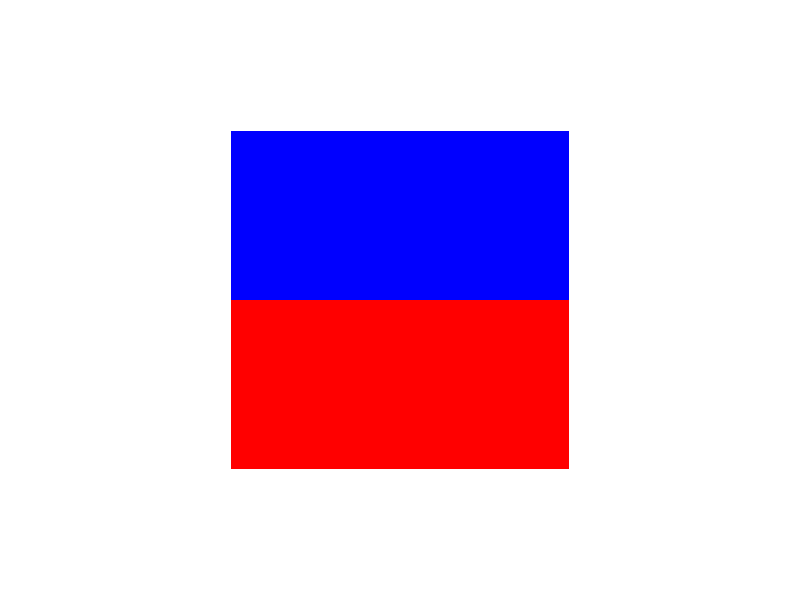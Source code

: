 #version 3.7;
#include "shapes.inc"
background {color rgb<1.000000,1.000000,1.000000>}
camera {
orthographic
right x*image_width/image_height
location <0.500000, 5.333333, 0.500000>
look_at <0.500000, 0.000000, 0.500000>
angle 25.000000
sky <0.000000, 0.000000, 1.000000>
}
global_settings { assumed_gamma 2.2 }
union {

mesh2 {
  vertex_vectors {
    9,
    <0.000000000000,0.000000000000,0.000000000000>,
    <0.500000000000,0.000000000000,0.000000000000>,
    <1.000000000000,0.000000000000,0.000000000000>,
    <0.000000000000,0.500000000000,0.000000000000>,
    <0.500000000000,0.500000000000,0.000000000000>,
    <1.000000000000,0.500000000000,0.000000000000>,
    <0.000000000000,1.000000000000,0.000000000000>,
    <0.500000000000,1.000000000000,0.000000000000>,
    <1.000000000000,1.000000000000,0.000000000000> 
  }
  texture_list {
    4,
    texture{pigment{rgb<1.000000000000,0.000000000000,0.000000000000>} finish {ambient 1.000000 diffuse 0.600000 reflection 0.000000}}
    texture{pigment{rgb<1.000000000000,0.000000000000,0.000000000000>} finish {ambient 1.000000 diffuse 0.600000 reflection 0.000000}}
    texture{pigment{rgb<0.000000000000,0.000000000000,1.000000000000>} finish {ambient 1.000000 diffuse 0.600000 reflection 0.000000}}
    texture{pigment{rgb<0.000000000000,0.000000000000,1.000000000000>} finish {ambient 1.000000 diffuse 0.600000 reflection 0.000000}}
  }
  face_indices {
    8,
    <0,1,4>,0,
    <0,4,3>,0,
    <1,2,5>,1,
    <1,5,4>,1,
    <3,4,7>,2,
    <3,7,6>,2,
    <4,5,8>,3,
    <4,8,7>,3 
  }
}
#declare elt3dedge =
  texture { pigment { rgb <0.000000,0.000000,0.000000> } finish {ambient 1.000000 diffuse 0.600000 reflection 0.000000} }
rotate<-90,  0,  0>
scale <  1,  1, -1>
}
